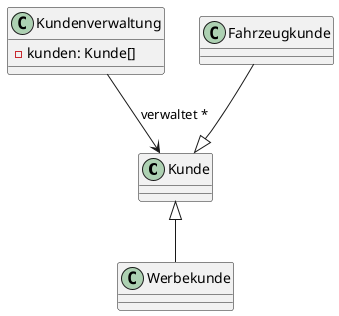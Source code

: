 @startuml

class Kunde {

}
class Kundenverwaltung {
    - kunden: Kunde[]
}
class Werbekunde {

}
class Fahrzeugkunde {

}

Fahrzeugkunde --|> Kunde
Kunde <|-- Werbekunde

Kundenverwaltung --> Kunde : verwaltet *
@enduml
